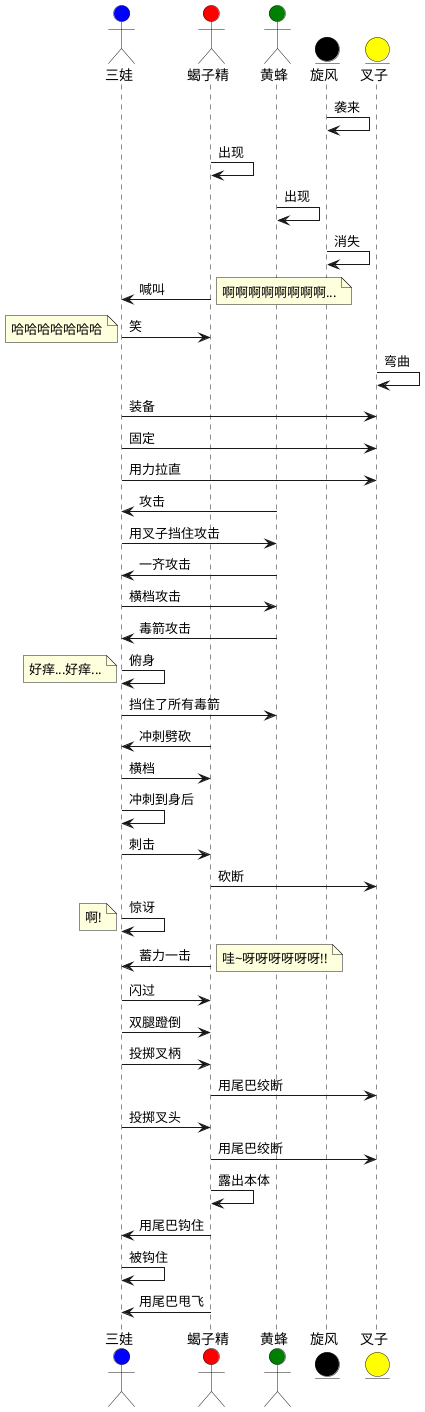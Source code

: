 @startuml timeline
actor   三娃    as boy      #Blue
actor   蝎子精  as scorpion #Red
actor   黄蜂    as hornet   #Green 
entity  旋风    as wind     #Black
entity  叉子    as fork     #Yellow

wind        -> wind     : 袭来

scorpion    -> scorpion : 出现
hornet      -> hornet   : 出现

wind        -> wind     : 消失

scorpion    -> boy      : 喊叫
note right 
啊啊啊啊啊啊啊啊...
end note

boy         -> scorpion : 笑
note left 
哈哈哈哈哈哈哈
end note

fork        -> fork     : 弯曲

boy         -> fork     : 装备

boy         -> fork     : 固定

boy         -> fork     : 用力拉直

hornet      -> boy      : 攻击

boy         -> hornet   : 用叉子挡住攻击

hornet      -> boy      : 一齐攻击

boy         -> hornet   : 横档攻击

hornet      -> boy      : 毒箭攻击

boy         -> boy      :俯身
note left
好痒...好痒...
end note

boy         -> hornet   : 挡住了所有毒箭

scorpion    -> boy      : 冲刺劈砍

boy         -> scorpion : 横档

boy         -> boy      : 冲刺到身后

boy         -> scorpion : 刺击

scorpion    -> fork     : 砍断

boy         -> boy     : 惊讶
note left
啊!
end note

scorpion    -> boy      : 蓄力一击
note right
哇~呀呀呀呀呀呀!!
end note

boy         -> scorpion : 闪过

boy         -> scorpion : 双腿蹬倒

boy         -> scorpion : 投掷叉柄

scorpion    -> fork     : 用尾巴绞断

boy         -> scorpion : 投掷叉头

scorpion    -> fork     : 用尾巴绞断

scorpion    -> scorpion : 露出本体

scorpion    -> boy      : 用尾巴钩住

boy         -> boy      : 被钩住

scorpion    -> boy      : 用尾巴甩飞

@enduml